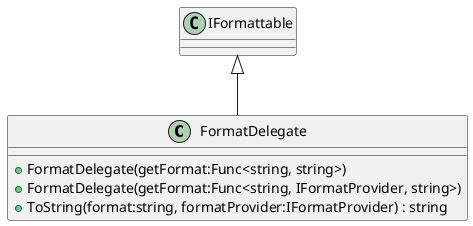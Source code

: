 @startuml
class FormatDelegate {
    + FormatDelegate(getFormat:Func<string, string>)
    + FormatDelegate(getFormat:Func<string, IFormatProvider, string>)
    + ToString(format:string, formatProvider:IFormatProvider) : string
}
IFormattable <|-- FormatDelegate
@enduml
